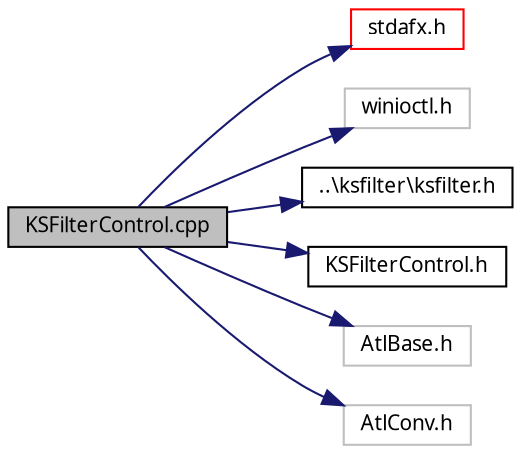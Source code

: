digraph G
{
  edge [fontname="FreeSans.ttf",fontsize=10,labelfontname="FreeSans.ttf",labelfontsize=10];
  node [fontname="FreeSans.ttf",fontsize=10,shape=record];
  rankdir=LR;
  Node1 [label="KSFilterControl.cpp",height=0.2,width=0.4,color="black", fillcolor="grey75", style="filled" fontcolor="black"];
  Node1 -> Node2 [color="midnightblue",fontsize=10,style="solid"];
  Node2 [label="stdafx.h",height=0.2,width=0.4,color="red", fillcolor="white", style="filled",URL="$_k_s_filter_control_2stdafx_8h.html"];
  Node1 -> Node3 [color="midnightblue",fontsize=10,style="solid"];
  Node3 [label="winioctl.h",height=0.2,width=0.4,color="grey75", fillcolor="white", style="filled"];
  Node1 -> Node4 [color="midnightblue",fontsize=10,style="solid"];
  Node4 [label="..\\ksfilter\\ksfilter.h",height=0.2,width=0.4,color="black", fillcolor="white", style="filled",URL="$ksfilter_8h.html"];
  Node1 -> Node5 [color="midnightblue",fontsize=10,style="solid"];
  Node5 [label="KSFilterControl.h",height=0.2,width=0.4,color="black", fillcolor="white", style="filled",URL="$_k_s_filter_control_8h.html"];
  Node1 -> Node6 [color="midnightblue",fontsize=10,style="solid"];
  Node6 [label="AtlBase.h",height=0.2,width=0.4,color="grey75", fillcolor="white", style="filled"];
  Node1 -> Node7 [color="midnightblue",fontsize=10,style="solid"];
  Node7 [label="AtlConv.h",height=0.2,width=0.4,color="grey75", fillcolor="white", style="filled"];
}

